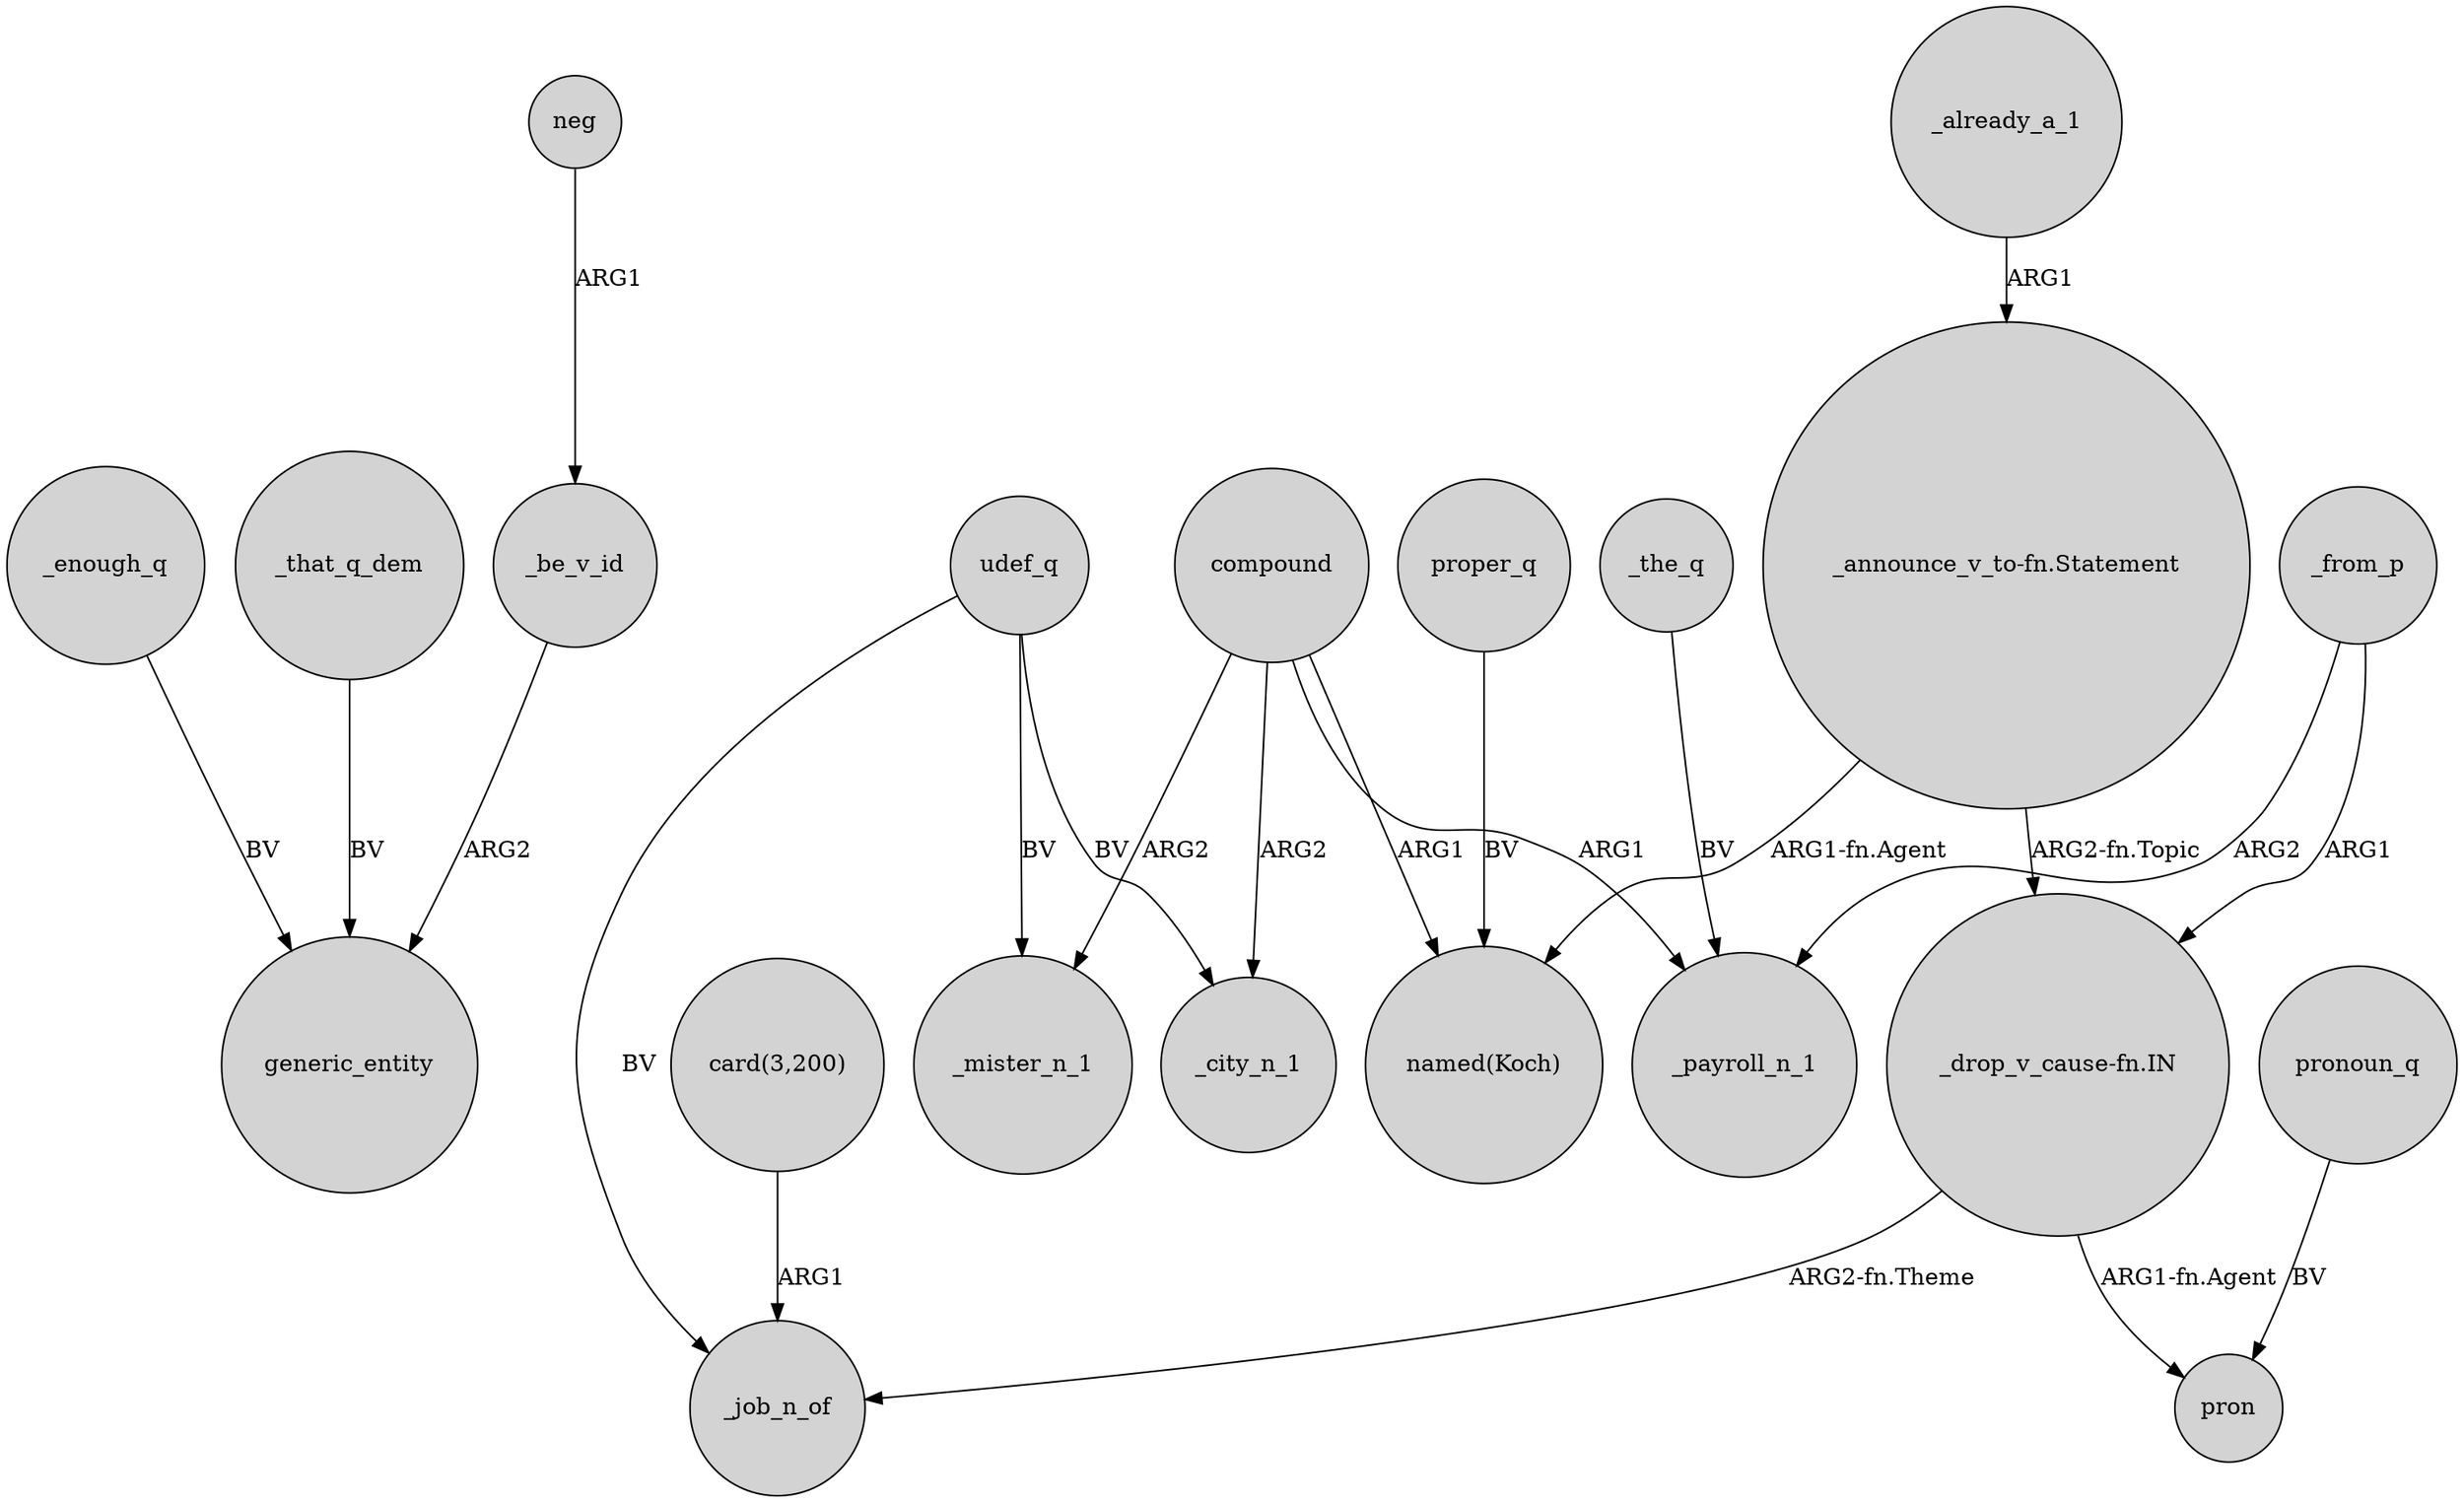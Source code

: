 digraph {
	node [shape=circle style=filled]
	_enough_q -> generic_entity [label=BV]
	proper_q -> "named(Koch)" [label=BV]
	"_announce_v_to-fn.Statement" -> "_drop_v_cause-fn.IN" [label="ARG2-fn.Topic"]
	"card(3,200)" -> _job_n_of [label=ARG1]
	_that_q_dem -> generic_entity [label=BV]
	compound -> _mister_n_1 [label=ARG2]
	udef_q -> _mister_n_1 [label=BV]
	compound -> _city_n_1 [label=ARG2]
	"_drop_v_cause-fn.IN" -> pron [label="ARG1-fn.Agent"]
	_be_v_id -> generic_entity [label=ARG2]
	udef_q -> _city_n_1 [label=BV]
	pronoun_q -> pron [label=BV]
	_the_q -> _payroll_n_1 [label=BV]
	_from_p -> _payroll_n_1 [label=ARG2]
	_from_p -> "_drop_v_cause-fn.IN" [label=ARG1]
	compound -> "named(Koch)" [label=ARG1]
	"_drop_v_cause-fn.IN" -> _job_n_of [label="ARG2-fn.Theme"]
	neg -> _be_v_id [label=ARG1]
	compound -> _payroll_n_1 [label=ARG1]
	udef_q -> _job_n_of [label=BV]
	"_announce_v_to-fn.Statement" -> "named(Koch)" [label="ARG1-fn.Agent"]
	_already_a_1 -> "_announce_v_to-fn.Statement" [label=ARG1]
}
